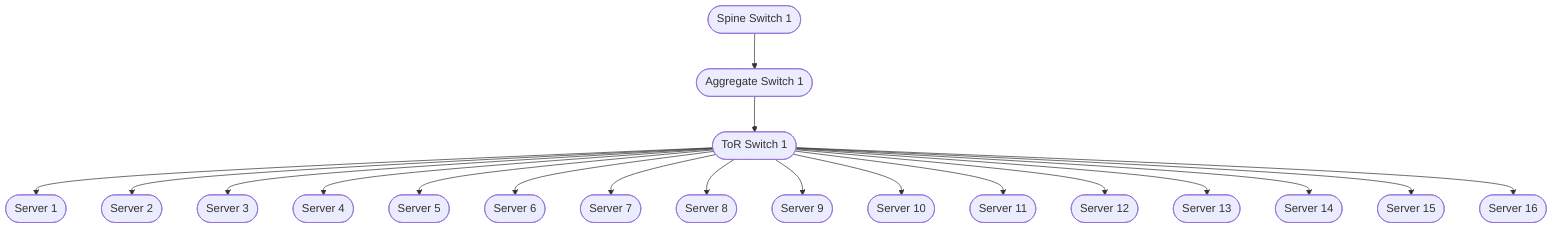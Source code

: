 graph TD
  A0([ToR Switch 1])
  A0 --> S1([Server 1])
  A0 --> S2([Server 2])
  A0 --> S3([Server 3])
  A0 --> S4([Server 4])
  A0 --> S5([Server 5])
  A0 --> S6([Server 6])
  A0 --> S7([Server 7])
  A0 --> S8([Server 8])
  A0 --> S9([Server 9])
  A0 --> S10([Server 10])
  A0 --> S11([Server 11])
  A0 --> S12([Server 12])
  A0 --> S13([Server 13])
  A0 --> S14([Server 14])
  A0 --> S15([Server 15])
  A0 --> S16([Server 16])
  B0([Aggregate Switch 1])
  B0 --> A0
  C0([Spine Switch 1])
  C0 --> B0